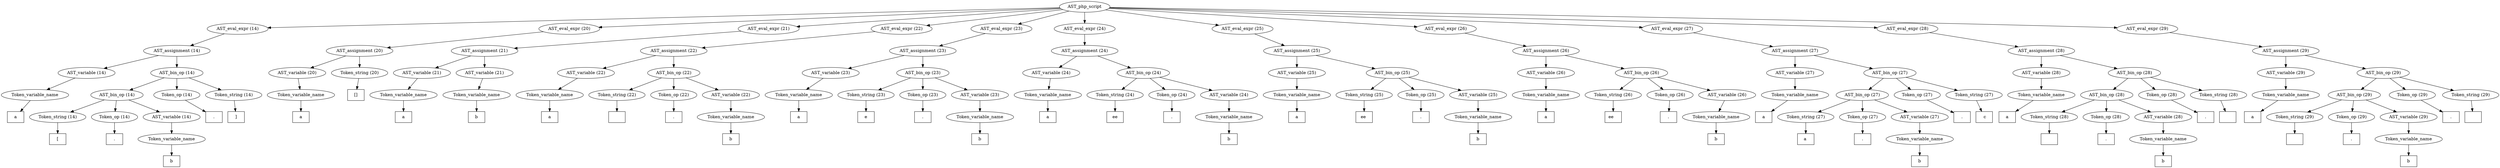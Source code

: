 /*
 * AST in dot format generated by phc -- the PHP compiler
 */

digraph AST {
node_0 [label="AST_php_script"];
node_1 [label="AST_eval_expr (14)"];
node_2 [label="AST_assignment (14)"];
node_3 [label="AST_variable (14)"];
node_4 [label="Token_variable_name"];
node_5 [label="a", shape=box]
node_4 -> node_5;
node_3 -> node_4;
node_6 [label="AST_bin_op (14)"];
node_7 [label="AST_bin_op (14)"];
node_8 [label="Token_string (14)"];
node_9 [label="[", shape=box]
node_8 -> node_9;
node_10 [label="Token_op (14)"];
node_11 [label=".", shape=box]
node_10 -> node_11;
node_12 [label="AST_variable (14)"];
node_13 [label="Token_variable_name"];
node_14 [label="b", shape=box]
node_13 -> node_14;
node_12 -> node_13;
node_7 -> node_12;
node_7 -> node_10;
node_7 -> node_8;
node_15 [label="Token_op (14)"];
node_16 [label=".", shape=box]
node_15 -> node_16;
node_17 [label="Token_string (14)"];
node_18 [label="]", shape=box]
node_17 -> node_18;
node_6 -> node_17;
node_6 -> node_15;
node_6 -> node_7;
node_2 -> node_6;
node_2 -> node_3;
node_1 -> node_2;
node_19 [label="AST_eval_expr (20)"];
node_20 [label="AST_assignment (20)"];
node_21 [label="AST_variable (20)"];
node_22 [label="Token_variable_name"];
node_23 [label="a", shape=box]
node_22 -> node_23;
node_21 -> node_22;
node_24 [label="Token_string (20)"];
node_25 [label="[]", shape=box]
node_24 -> node_25;
node_20 -> node_24;
node_20 -> node_21;
node_19 -> node_20;
node_26 [label="AST_eval_expr (21)"];
node_27 [label="AST_assignment (21)"];
node_28 [label="AST_variable (21)"];
node_29 [label="Token_variable_name"];
node_30 [label="a", shape=box]
node_29 -> node_30;
node_28 -> node_29;
node_31 [label="AST_variable (21)"];
node_32 [label="Token_variable_name"];
node_33 [label="b", shape=box]
node_32 -> node_33;
node_31 -> node_32;
node_27 -> node_31;
node_27 -> node_28;
node_26 -> node_27;
node_34 [label="AST_eval_expr (22)"];
node_35 [label="AST_assignment (22)"];
node_36 [label="AST_variable (22)"];
node_37 [label="Token_variable_name"];
node_38 [label="a", shape=box]
node_37 -> node_38;
node_36 -> node_37;
node_39 [label="AST_bin_op (22)"];
node_40 [label="Token_string (22)"];
node_41 [label=" ", shape=box]
node_40 -> node_41;
node_42 [label="Token_op (22)"];
node_43 [label=".", shape=box]
node_42 -> node_43;
node_44 [label="AST_variable (22)"];
node_45 [label="Token_variable_name"];
node_46 [label="b", shape=box]
node_45 -> node_46;
node_44 -> node_45;
node_39 -> node_44;
node_39 -> node_42;
node_39 -> node_40;
node_35 -> node_39;
node_35 -> node_36;
node_34 -> node_35;
node_47 [label="AST_eval_expr (23)"];
node_48 [label="AST_assignment (23)"];
node_49 [label="AST_variable (23)"];
node_50 [label="Token_variable_name"];
node_51 [label="a", shape=box]
node_50 -> node_51;
node_49 -> node_50;
node_52 [label="AST_bin_op (23)"];
node_53 [label="Token_string (23)"];
node_54 [label="e", shape=box]
node_53 -> node_54;
node_55 [label="Token_op (23)"];
node_56 [label=".", shape=box]
node_55 -> node_56;
node_57 [label="AST_variable (23)"];
node_58 [label="Token_variable_name"];
node_59 [label="b", shape=box]
node_58 -> node_59;
node_57 -> node_58;
node_52 -> node_57;
node_52 -> node_55;
node_52 -> node_53;
node_48 -> node_52;
node_48 -> node_49;
node_47 -> node_48;
node_60 [label="AST_eval_expr (24)"];
node_61 [label="AST_assignment (24)"];
node_62 [label="AST_variable (24)"];
node_63 [label="Token_variable_name"];
node_64 [label="a", shape=box]
node_63 -> node_64;
node_62 -> node_63;
node_65 [label="AST_bin_op (24)"];
node_66 [label="Token_string (24)"];
node_67 [label="ee", shape=box]
node_66 -> node_67;
node_68 [label="Token_op (24)"];
node_69 [label=".", shape=box]
node_68 -> node_69;
node_70 [label="AST_variable (24)"];
node_71 [label="Token_variable_name"];
node_72 [label="b", shape=box]
node_71 -> node_72;
node_70 -> node_71;
node_65 -> node_70;
node_65 -> node_68;
node_65 -> node_66;
node_61 -> node_65;
node_61 -> node_62;
node_60 -> node_61;
node_73 [label="AST_eval_expr (25)"];
node_74 [label="AST_assignment (25)"];
node_75 [label="AST_variable (25)"];
node_76 [label="Token_variable_name"];
node_77 [label="a", shape=box]
node_76 -> node_77;
node_75 -> node_76;
node_78 [label="AST_bin_op (25)"];
node_79 [label="Token_string (25)"];
node_80 [label="ee ", shape=box]
node_79 -> node_80;
node_81 [label="Token_op (25)"];
node_82 [label=".", shape=box]
node_81 -> node_82;
node_83 [label="AST_variable (25)"];
node_84 [label="Token_variable_name"];
node_85 [label="b", shape=box]
node_84 -> node_85;
node_83 -> node_84;
node_78 -> node_83;
node_78 -> node_81;
node_78 -> node_79;
node_74 -> node_78;
node_74 -> node_75;
node_73 -> node_74;
node_86 [label="AST_eval_expr (26)"];
node_87 [label="AST_assignment (26)"];
node_88 [label="AST_variable (26)"];
node_89 [label="Token_variable_name"];
node_90 [label="a", shape=box]
node_89 -> node_90;
node_88 -> node_89;
node_91 [label="AST_bin_op (26)"];
node_92 [label="Token_string (26)"];
node_93 [label="ee   ", shape=box]
node_92 -> node_93;
node_94 [label="Token_op (26)"];
node_95 [label=".", shape=box]
node_94 -> node_95;
node_96 [label="AST_variable (26)"];
node_97 [label="Token_variable_name"];
node_98 [label="b", shape=box]
node_97 -> node_98;
node_96 -> node_97;
node_91 -> node_96;
node_91 -> node_94;
node_91 -> node_92;
node_87 -> node_91;
node_87 -> node_88;
node_86 -> node_87;
node_99 [label="AST_eval_expr (27)"];
node_100 [label="AST_assignment (27)"];
node_101 [label="AST_variable (27)"];
node_102 [label="Token_variable_name"];
node_103 [label="a", shape=box]
node_102 -> node_103;
node_101 -> node_102;
node_104 [label="AST_bin_op (27)"];
node_105 [label="AST_bin_op (27)"];
node_106 [label="Token_string (27)"];
node_107 [label="a ", shape=box]
node_106 -> node_107;
node_108 [label="Token_op (27)"];
node_109 [label=".", shape=box]
node_108 -> node_109;
node_110 [label="AST_variable (27)"];
node_111 [label="Token_variable_name"];
node_112 [label="b", shape=box]
node_111 -> node_112;
node_110 -> node_111;
node_105 -> node_110;
node_105 -> node_108;
node_105 -> node_106;
node_113 [label="Token_op (27)"];
node_114 [label=".", shape=box]
node_113 -> node_114;
node_115 [label="Token_string (27)"];
node_116 [label=" c", shape=box]
node_115 -> node_116;
node_104 -> node_115;
node_104 -> node_113;
node_104 -> node_105;
node_100 -> node_104;
node_100 -> node_101;
node_99 -> node_100;
node_117 [label="AST_eval_expr (28)"];
node_118 [label="AST_assignment (28)"];
node_119 [label="AST_variable (28)"];
node_120 [label="Token_variable_name"];
node_121 [label="a", shape=box]
node_120 -> node_121;
node_119 -> node_120;
node_122 [label="AST_bin_op (28)"];
node_123 [label="AST_bin_op (28)"];
node_124 [label="Token_string (28)"];
node_125 [label=" ", shape=box]
node_124 -> node_125;
node_126 [label="Token_op (28)"];
node_127 [label=".", shape=box]
node_126 -> node_127;
node_128 [label="AST_variable (28)"];
node_129 [label="Token_variable_name"];
node_130 [label="b", shape=box]
node_129 -> node_130;
node_128 -> node_129;
node_123 -> node_128;
node_123 -> node_126;
node_123 -> node_124;
node_131 [label="Token_op (28)"];
node_132 [label=".", shape=box]
node_131 -> node_132;
node_133 [label="Token_string (28)"];
node_134 [label=" ", shape=box]
node_133 -> node_134;
node_122 -> node_133;
node_122 -> node_131;
node_122 -> node_123;
node_118 -> node_122;
node_118 -> node_119;
node_117 -> node_118;
node_135 [label="AST_eval_expr (29)"];
node_136 [label="AST_assignment (29)"];
node_137 [label="AST_variable (29)"];
node_138 [label="Token_variable_name"];
node_139 [label="a", shape=box]
node_138 -> node_139;
node_137 -> node_138;
node_140 [label="AST_bin_op (29)"];
node_141 [label="AST_bin_op (29)"];
node_142 [label="Token_string (29)"];
node_143 [label=" ", shape=box]
node_142 -> node_143;
node_144 [label="Token_op (29)"];
node_145 [label=".", shape=box]
node_144 -> node_145;
node_146 [label="AST_variable (29)"];
node_147 [label="Token_variable_name"];
node_148 [label="b", shape=box]
node_147 -> node_148;
node_146 -> node_147;
node_141 -> node_146;
node_141 -> node_144;
node_141 -> node_142;
node_149 [label="Token_op (29)"];
node_150 [label=".", shape=box]
node_149 -> node_150;
node_151 [label="Token_string (29)"];
node_152 [label=" ", shape=box]
node_151 -> node_152;
node_140 -> node_151;
node_140 -> node_149;
node_140 -> node_141;
node_136 -> node_140;
node_136 -> node_137;
node_135 -> node_136;
node_0 -> node_135;
node_0 -> node_117;
node_0 -> node_99;
node_0 -> node_86;
node_0 -> node_73;
node_0 -> node_60;
node_0 -> node_47;
node_0 -> node_34;
node_0 -> node_26;
node_0 -> node_19;
node_0 -> node_1;
}
